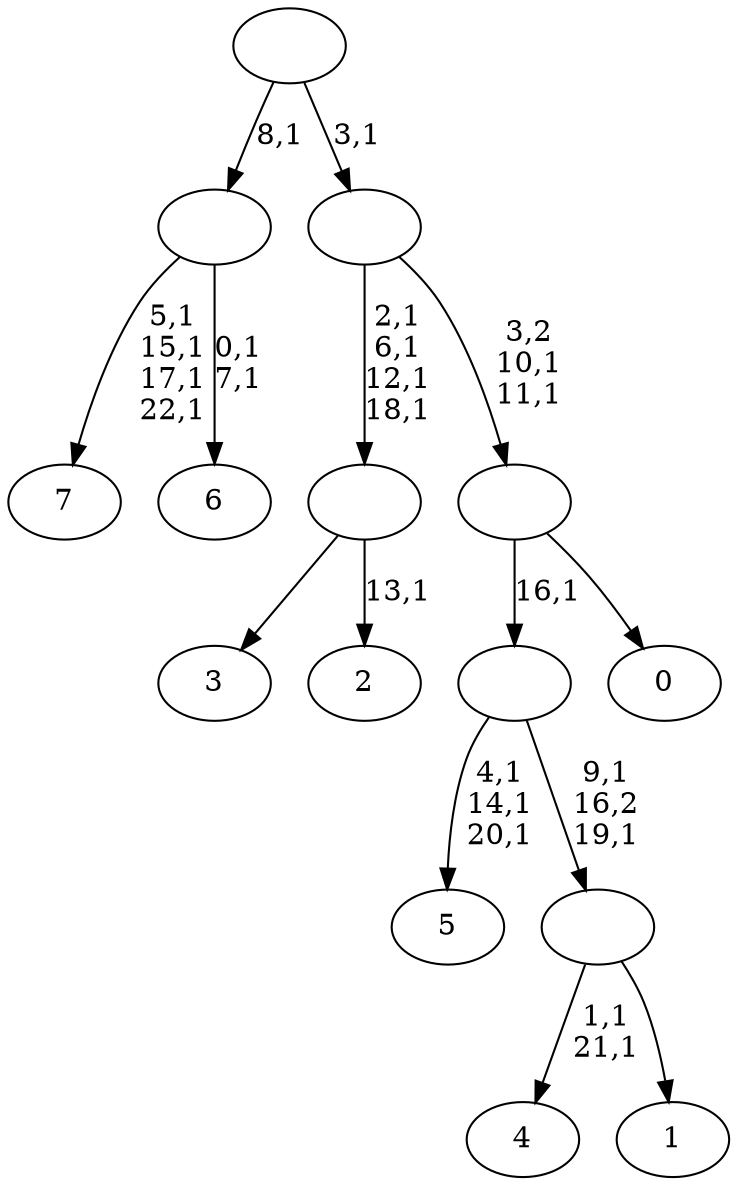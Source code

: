 digraph T {
	31 [label="7"]
	26 [label="6"]
	23 [label=""]
	22 [label="5"]
	18 [label="4"]
	15 [label="3"]
	14 [label="2"]
	12 [label=""]
	8 [label="1"]
	7 [label=""]
	5 [label=""]
	4 [label="0"]
	3 [label=""]
	1 [label=""]
	0 [label=""]
	23 -> 26 [label="0,1\n7,1"]
	23 -> 31 [label="5,1\n15,1\n17,1\n22,1"]
	12 -> 14 [label="13,1"]
	12 -> 15 [label=""]
	7 -> 18 [label="1,1\n21,1"]
	7 -> 8 [label=""]
	5 -> 7 [label="9,1\n16,2\n19,1"]
	5 -> 22 [label="4,1\n14,1\n20,1"]
	3 -> 5 [label="16,1"]
	3 -> 4 [label=""]
	1 -> 3 [label="3,2\n10,1\n11,1"]
	1 -> 12 [label="2,1\n6,1\n12,1\n18,1"]
	0 -> 23 [label="8,1"]
	0 -> 1 [label="3,1"]
}

